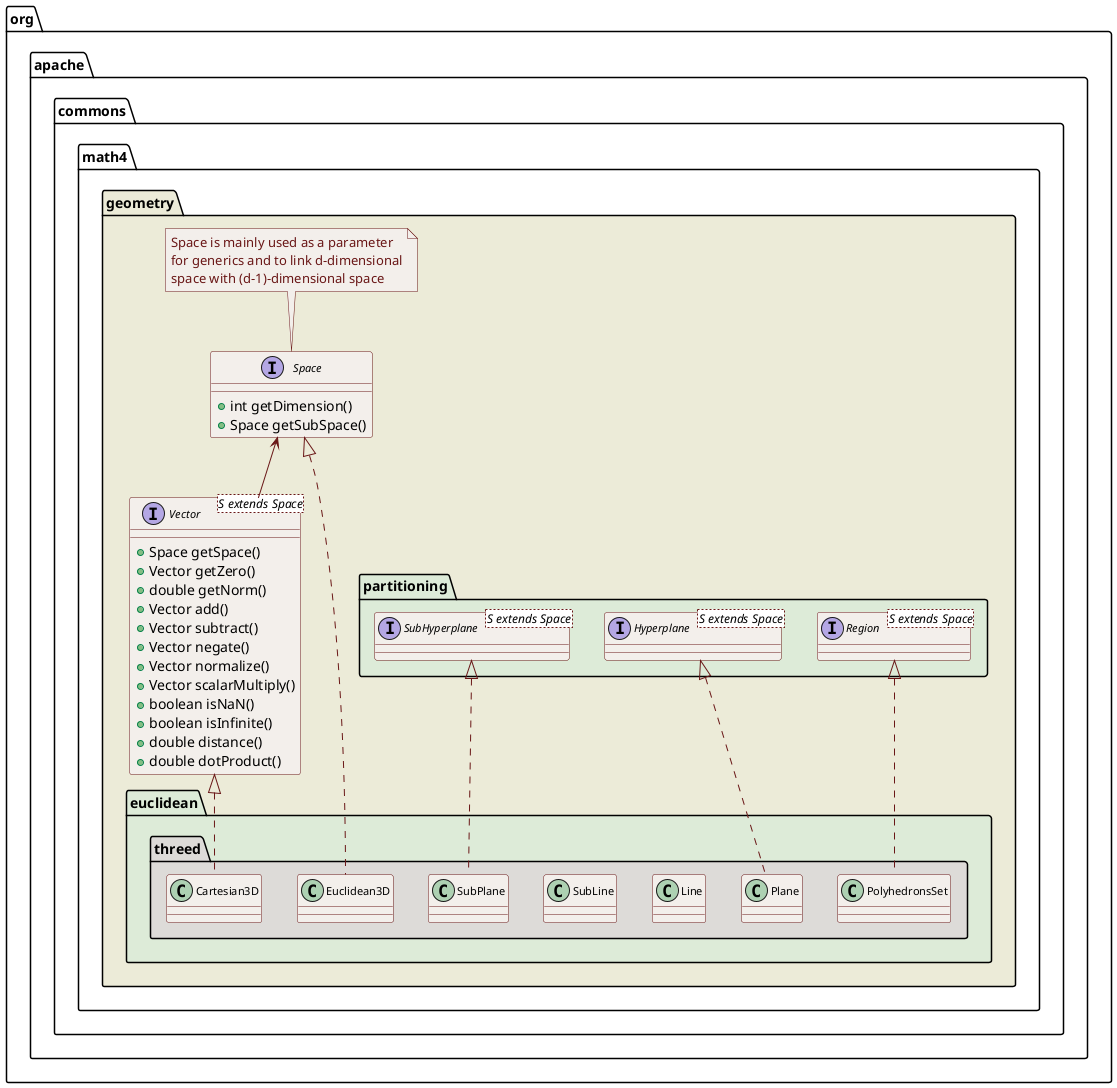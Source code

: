 ' Licensed to the Apache Software Foundation (ASF) under one or more
' contributor license agreements.  See the NOTICE file distributed with
' this work for additional information regarding copyright ownership.
' The ASF licenses this file to You under the Apache License, Version 2.0
' (the "License"); you may not use this file except in compliance with
' the License.  You may obtain a copy of the License at
'
'      http://www.apache.org/licenses/LICENSE-2.0
'
' Unless required by applicable law or agreed to in writing, software
' distributed under the License is distributed on an "AS IS" BASIS,
' WITHOUT WARRANTIES OR CONDITIONS OF ANY KIND, either express or implied.
' See the License for the specific language governing permissions and
' limitations under the License.

@startuml

  skinparam svek                  true
  skinparam ClassBackgroundColor  #F3EFEB
  skinparam ClassArrowColor       #691616
  skinparam ClassBorderColor      #691616
  skinparam NoteBackgroundColor   #F3EFEB
  skinparam NoteBorderColor       #691616
  skinparam NoteFontColor         #691616
  skinparam ClassFontSize         11

  package org.apache.commons.math4.geometry #ECEBD8 {

    interface Space {
      +int getDimension()
      +Space getSubSpace()
    }
    note top
      Space is mainly used as a parameter
      for generics and to link d-dimensional
      space with (d-1)-dimensional space
    end note

    interface "Vector<S extends Space>" as Vector_S_ {
      +Space getSpace()
      +Vector getZero()
      +double getNorm()
      +Vector add()
      +Vector subtract()
      +Vector negate()
      +Vector normalize()
      +Vector scalarMultiply()
      +boolean isNaN()
      +boolean isInfinite()
      +double distance()
      +double dotProduct()
    }

    Space <-- Vector_S_

    package partitioning #DDEBD8 {
      interface "Region<S extends Space>" as Region_S_
      interface "Hyperplane<S extends Space>" as Hyperplane_S_
      interface "SubHyperplane<S extends Space>" as SubHyperplane_S_
    }

    package euclidean #DDEBD8 {

      package threed #DDDBD8 {

        class Euclidean3D
        class Cartesian3D
        class Line
        class SubLine
        class Plane
        class SubPlane
        class PolyhedronsSet

        Space            <|.. Euclidean3D
        Vector_S_        <|.. Cartesian3D
        Hyperplane_S_    <|.. Plane
        SubHyperplane_S_ <|.. SubPlane
        Region_S_        <|.. PolyhedronsSet

      }

    }

  }

@enduml
